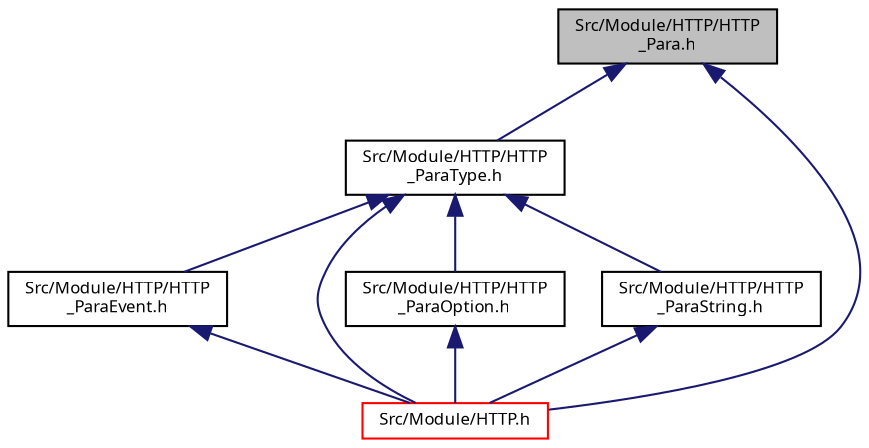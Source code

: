 digraph "Src/Module/HTTP/HTTP_Para.h"
{
  edge [fontname="Sans",fontsize="8",labelfontname="Sans",labelfontsize="8"];
  node [fontname="Sans",fontsize="8",shape=record];
  Node1 [label="Src/Module/HTTP/HTTP\l_Para.h",height=0.2,width=0.4,color="black", fillcolor="grey75", style="filled", fontcolor="black"];
  Node1 -> Node2 [dir="back",color="midnightblue",fontsize="8",style="solid",fontname="Sans"];
  Node2 [label="Src/Module/HTTP/HTTP\l_ParaType.h",height=0.2,width=0.4,color="black", fillcolor="white", style="filled",URL="$_h_t_t_p___para_type_8h.html"];
  Node2 -> Node3 [dir="back",color="midnightblue",fontsize="8",style="solid",fontname="Sans"];
  Node3 [label="Src/Module/HTTP/HTTP\l_ParaEvent.h",height=0.2,width=0.4,color="black", fillcolor="white", style="filled",URL="$_h_t_t_p___para_event_8h.html"];
  Node3 -> Node4 [dir="back",color="midnightblue",fontsize="8",style="solid",fontname="Sans"];
  Node4 [label="Src/Module/HTTP.h",height=0.2,width=0.4,color="red", fillcolor="white", style="filled",URL="$_h_t_t_p_8h.html"];
  Node2 -> Node5 [dir="back",color="midnightblue",fontsize="8",style="solid",fontname="Sans"];
  Node5 [label="Src/Module/HTTP/HTTP\l_ParaOption.h",height=0.2,width=0.4,color="black", fillcolor="white", style="filled",URL="$_h_t_t_p___para_option_8h.html"];
  Node5 -> Node4 [dir="back",color="midnightblue",fontsize="8",style="solid",fontname="Sans"];
  Node2 -> Node6 [dir="back",color="midnightblue",fontsize="8",style="solid",fontname="Sans"];
  Node6 [label="Src/Module/HTTP/HTTP\l_ParaString.h",height=0.2,width=0.4,color="black", fillcolor="white", style="filled",URL="$_h_t_t_p___para_string_8h.html"];
  Node6 -> Node4 [dir="back",color="midnightblue",fontsize="8",style="solid",fontname="Sans"];
  Node2 -> Node4 [dir="back",color="midnightblue",fontsize="8",style="solid",fontname="Sans"];
  Node1 -> Node4 [dir="back",color="midnightblue",fontsize="8",style="solid",fontname="Sans"];
}
